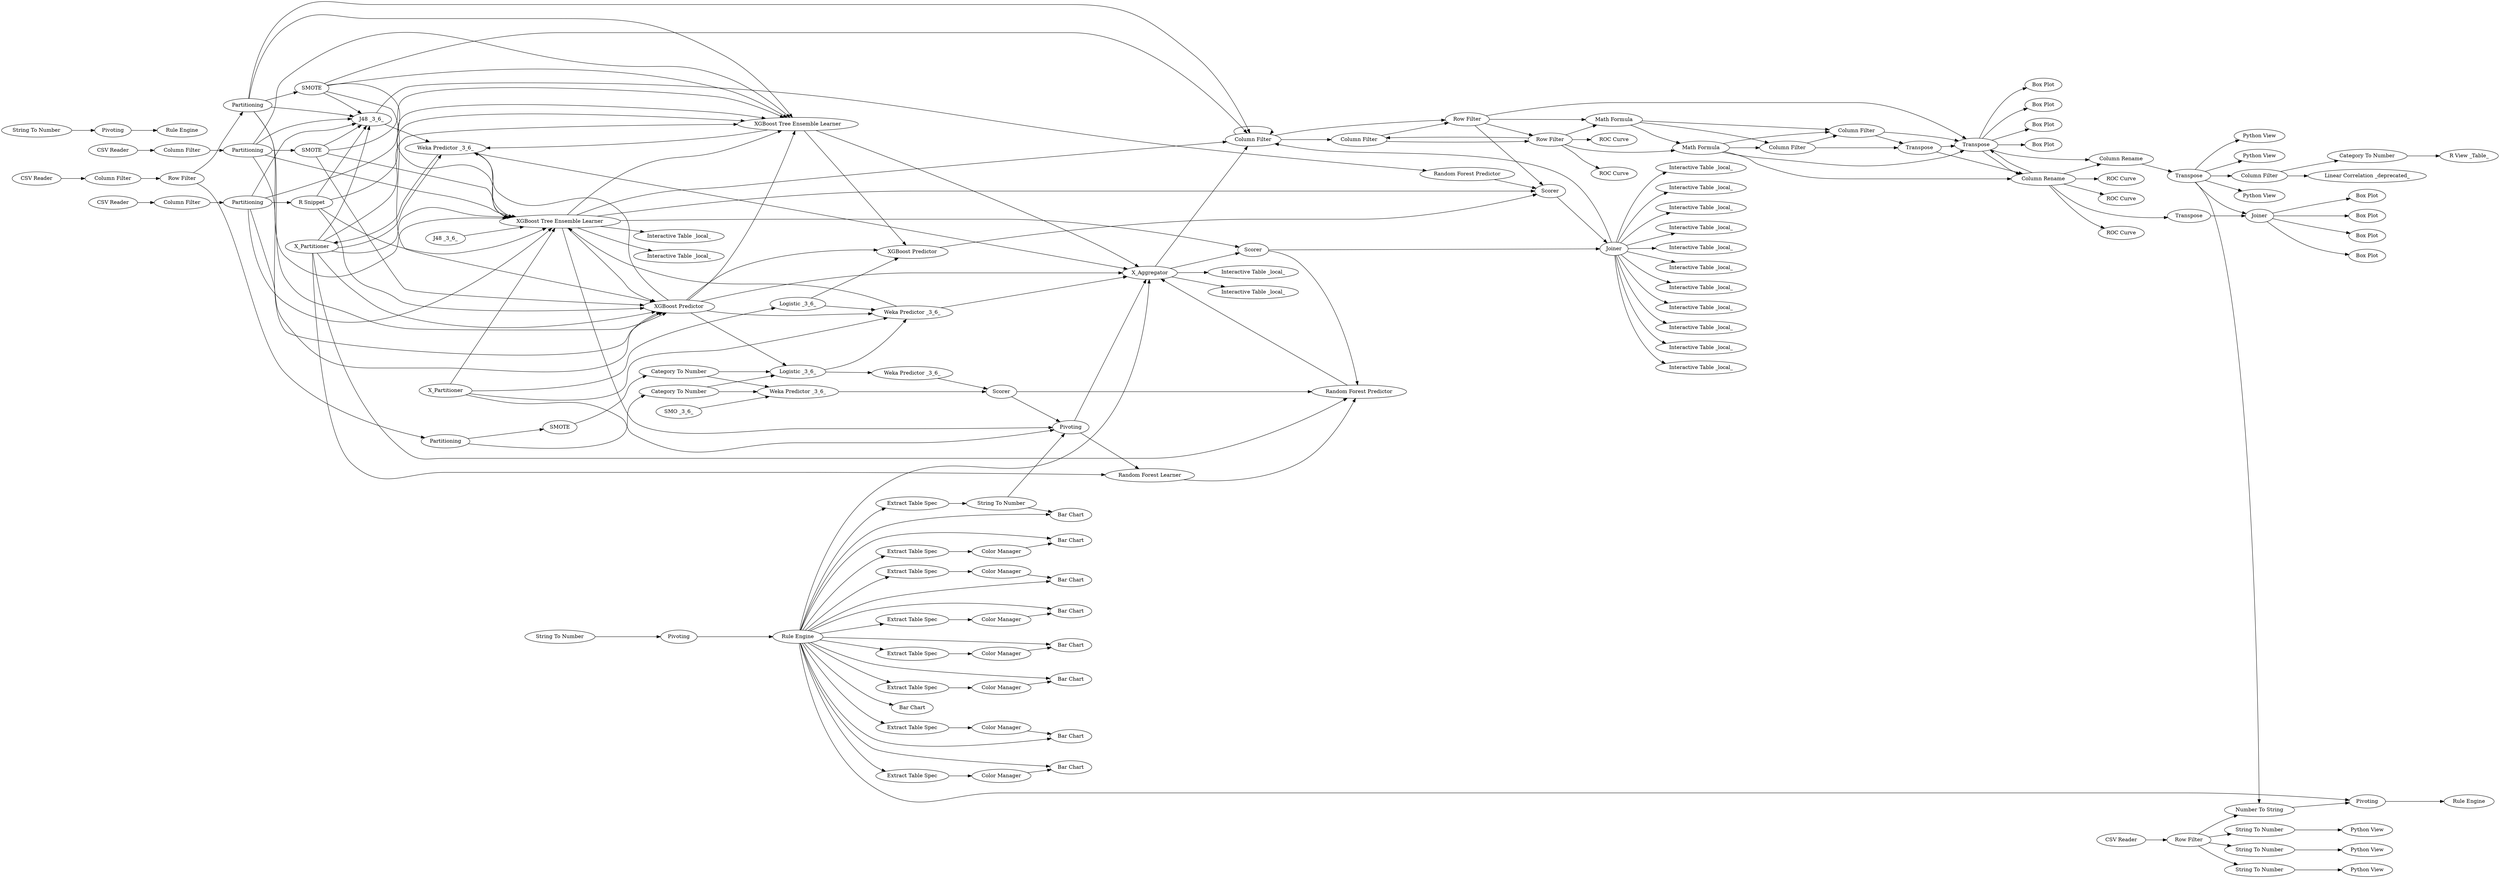 digraph {
	7 -> 8
	97 -> 87
	35 -> 38
	4 -> 5
	122 -> 70
	492 -> 510
	504 -> 495
	97 -> 24
	21 -> 101
	90 -> 540
	115 -> 1
	530 -> 99
	38 -> 49
	99 -> 101
	48 -> 17
	114 -> 101
	515 -> 55
	115 -> 99
	11 -> 12
	22 -> 96
	492 -> 511
	124 -> 127
	14 -> 57
	114 -> 115
	33 -> 34
	511 -> 507
	114 -> 98
	71 -> 104
	490 -> 492
	90 -> 524
	500 -> 494
	34 -> 31
	98 -> 1
	22 -> 125
	57 -> 56
	70 -> 19
	517 -> 101
	90 -> 528
	24 -> 22
	11 -> 10
	98 -> 89
	517 -> 98
	11 -> 546
	71 -> 102
	5 -> 6
	11 -> 549
	101 -> 100
	103 -> 105
	11 -> 13
	492 -> 512
	13 -> 15
	8 -> 9
	21 -> 97
	111 -> 112
	23 -> 98
	38 -> 36
	104 -> 22
	127 -> 70
	38 -> 505
	38 -> 497
	516 -> 101
	10 -> 558
	113 -> 114
	46 -> 40
	530 -> 101
	6 -> 8
	99 -> 22
	114 -> 97
	6 -> 11
	15 -> 560
	38 -> 34
	21 -> 98
	99 -> 24
	38 -> 28
	21 -> 20
	1 -> 2
	16 -> 18
	10 -> 11
	20 -> 22
	15 -> 555
	38 -> 503
	11 -> 550
	38 -> 47
	29 -> 27
	4 -> 2
	38 -> 496
	38 -> 501
	90 -> 134
	517 -> 97
	122 -> 103
	18 -> 20
	47 -> 48
	52 -> 28
	98 -> 132
	492 -> 33
	6 -> 7
	4 -> 544
	538 -> 101
	4 -> 542
	98 -> 101
	10 -> 568
	14 -> 33
	96 -> 20
	19 -> 20
	538 -> 98
	98 -> 133
	530 -> 538
	38 -> 51
	102 -> 104
	516 -> 97
	502 -> 497
	12 -> 14
	1 -> 1
	21 -> 99
	501 -> 502
	114 -> 1
	510 -> 509
	22 -> 1
	4 -> 6
	2 -> 4
	101 -> 22
	24 -> 21
	21 -> 24
	114 -> 99
	99 -> 103
	71 -> 98
	516 -> 517
	516 -> 98
	57 -> 515
	15 -> 565
	90 -> 1
	101 -> 24
	112 -> 113
	90 -> 537
	530 -> 98
	38 -> 499
	503 -> 504
	50 -> 36
	115 -> 101
	10 -> 12
	129 -> 124
	96 -> 90
	38 -> 495
	129 -> 122
	19 -> 16
	115 -> 98
	9 -> 11
	90 -> 526
	10 -> 553
	3 -> 5
	127 -> 103
	6 -> 10
	99 -> 104
	9 -> 10
	517 -> 99
	538 -> 97
	38 -> 32
	15 -> 570
	89 -> 90
	506 -> 496
	14 -> 60
	3 -> 4
	98 -> 96
	513 -> 514
	514 -> 516
	22 -> 130
	41 -> 35
	87 -> 89
	40 -> 16
	5 -> 8
	14 -> 58
	90 -> 525
	71 -> 16
	38 -> 17
	38 -> 494
	516 -> 99
	38 -> 22
	530 -> 97
	38 -> 498
	104 -> 98
	3 -> 10
	51 -> 52
	102 -> 100
	115 -> 97
	512 -> 508
	90 -> 135
	14 -> 15
	14 -> 59
	90 -> 521
	5 -> 7
	103 -> 104
	74 -> 70
	38 -> 46
	40 -> 32
	21 -> 18
	499 -> 500
	534 -> 530
	90 -> 520
	98 -> 16
	7 -> 9
	42 -> 29
	105 -> 19
	49 -> 50
	98 -> 99
	538 -> 99
	535 -> 534
	8 -> 10
	100 -> 89
	113 -> 129
	505 -> 506
	99 -> 100
	2 -> 3
	24 -> 98
	3 -> 89
	16 -> 22
	90 -> 527
	10 -> 564
	1 -> 3
	502 [label="Color Manager"]
	103 [label="Logistic _3_6_"]
	507 [label="Python View"]
	544 [label="ROC Curve"]
	558 [label="Box Plot"]
	3 [label="Row Filter"]
	528 [label="Interactive Table _local_"]
	534 [label="Column Filter"]
	6 [label="Math Formula"]
	500 [label="Color Manager"]
	538 [label="R Snippet"]
	129 [label=Partitioning]
	12 [label="Column Rename"]
	16 [label=Pivoting]
	115 [label=SMOTE]
	28 [label="Bar Chart"]
	23 [label="J48 _3_6_"]
	11 [label="Column Rename"]
	47 [label="Extract Table Spec"]
	496 [label="Bar Chart"]
	503 [label="Extract Table Spec"]
	135 [label="Interactive Table _local_"]
	495 [label="Bar Chart"]
	134 [label="Interactive Table _local_"]
	5 [label="Math Formula"]
	553 [label="Box Plot"]
	29 [label=Pivoting]
	501 [label="Extract Table Spec"]
	27 [label="Rule Engine"]
	521 [label="Interactive Table _local_"]
	9 [label=Transpose]
	97 [label="J48 _3_6_"]
	527 [label="Interactive Table _local_"]
	58 [label="Python View"]
	8 [label="Column Filter"]
	122 [label="Category To Number"]
	105 [label="Weka Predictor _3_6_"]
	509 [label="Python View"]
	525 [label="Interactive Table _local_"]
	41 [label="String To Number"]
	98 [label="XGBoost Tree Ensemble Learner"]
	542 [label="ROC Curve"]
	499 [label="Extract Table Spec"]
	125 [label="Interactive Table _local_"]
	1 [label="Column Filter"]
	22 [label=X_Aggregator]
	494 [label="Bar Chart"]
	497 [label="Bar Chart"]
	60 [label="Python View"]
	96 [label=Scorer]
	13 [label=Transpose]
	104 [label="Weka Predictor _3_6_"]
	102 [label="Logistic _3_6_"]
	513 [label="CSV Reader"]
	71 [label=X_Partitioner]
	52 [label="Color Manager"]
	132 [label="Interactive Table _local_"]
	568 [label="Box Plot"]
	498 [label="Bar Chart"]
	506 [label="Color Manager"]
	57 [label="Column Filter"]
	504 [label="Color Manager"]
	55 [label="R View _Table_"]
	490 [label="CSV Reader"]
	564 [label="Box Plot"]
	7 [label="Column Filter"]
	514 [label="Column Filter"]
	21 [label=X_Partitioner]
	18 [label="Random Forest Learner"]
	511 [label="String To Number"]
	505 [label="Extract Table Spec"]
	19 [label=Scorer]
	24 [label="Weka Predictor _3_6_"]
	526 [label="Interactive Table _local_"]
	56 [label="Linear Correlation _deprecated_"]
	15 [label=Joiner]
	114 [label=Partitioning]
	59 [label="Python View"]
	520 [label="Interactive Table _local_"]
	90 [label=Joiner]
	4 [label="Row Filter"]
	124 [label=SMOTE]
	14 [label=Transpose]
	535 [label="CSV Reader"]
	38 [label="Rule Engine"]
	516 [label=Partitioning]
	492 [label="Row Filter"]
	99 [label="XGBoost Predictor"]
	35 [label=Pivoting]
	46 [label="Extract Table Spec"]
	40 [label="String To Number"]
	555 [label="Box Plot"]
	133 [label="Interactive Table _local_"]
	570 [label="Box Plot"]
	546 [label="ROC Curve"]
	89 [label=Scorer]
	74 [label="SMO _3_6_"]
	17 [label="Bar Chart"]
	49 [label="Extract Table Spec"]
	31 [label="Rule Engine"]
	565 [label="Box Plot"]
	51 [label="Extract Table Spec"]
	10 [label=Transpose]
	48 [label="Color Manager"]
	517 [label=SMOTE]
	510 [label="String To Number"]
	50 [label="Color Manager"]
	42 [label="String To Number"]
	112 [label="Column Filter"]
	537 [label="Interactive Table _local_"]
	87 [label="Random Forest Predictor"]
	127 [label="Category To Number"]
	512 [label="String To Number"]
	524 [label="Interactive Table _local_"]
	101 [label="XGBoost Tree Ensemble Learner"]
	100 [label="XGBoost Predictor"]
	515 [label="Category To Number"]
	560 [label="Box Plot"]
	508 [label="Python View"]
	530 [label=Partitioning]
	113 [label="Row Filter"]
	20 [label="Random Forest Predictor"]
	550 [label="ROC Curve"]
	34 [label=Pivoting]
	549 [label="ROC Curve"]
	70 [label="Weka Predictor _3_6_"]
	36 [label="Bar Chart"]
	540 [label="Interactive Table _local_"]
	130 [label="Interactive Table _local_"]
	111 [label="CSV Reader"]
	33 [label="Number To String"]
	32 [label="Bar Chart"]
	2 [label="Column Filter"]
	rankdir=LR
}
